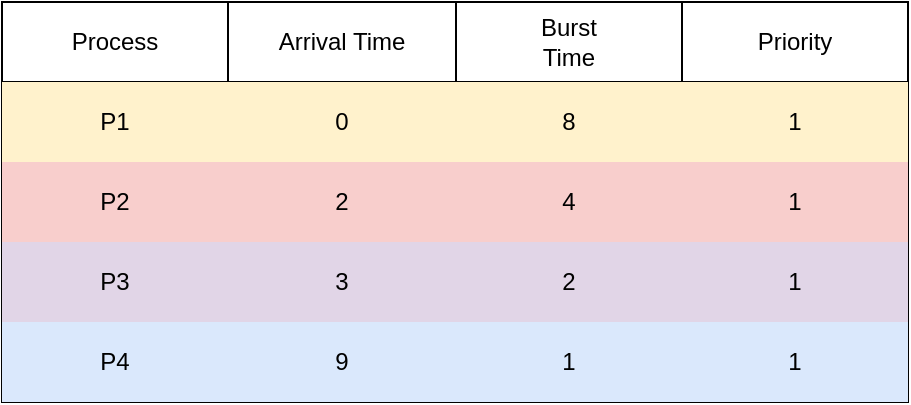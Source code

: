 <mxfile version="13.5.4" type="github">
  <diagram id="_ENc8ea7q0bIa4rcxyxo" name="Page-1">
    <mxGraphModel dx="746" dy="971" grid="1" gridSize="10" guides="1" tooltips="1" connect="1" arrows="1" fold="1" page="1" pageScale="1" pageWidth="827" pageHeight="1169" math="0" shadow="0">
      <root>
        <mxCell id="0" />
        <mxCell id="1" parent="0" />
        <mxCell id="VQRGFevOgvW-jtlJBOQA-1" value="" style="shape=table;html=1;whiteSpace=wrap;startSize=0;container=1;collapsible=0;childLayout=tableLayout;" vertex="1" parent="1">
          <mxGeometry x="190" y="220" width="453" height="200" as="geometry" />
        </mxCell>
        <mxCell id="VQRGFevOgvW-jtlJBOQA-2" value="" style="shape=partialRectangle;html=1;whiteSpace=wrap;collapsible=0;dropTarget=0;pointerEvents=0;fillColor=none;top=0;left=0;bottom=0;right=0;points=[[0,0.5],[1,0.5]];portConstraint=eastwest;" vertex="1" parent="VQRGFevOgvW-jtlJBOQA-1">
          <mxGeometry width="453" height="40" as="geometry" />
        </mxCell>
        <mxCell id="VQRGFevOgvW-jtlJBOQA-3" value="Process" style="shape=partialRectangle;html=1;whiteSpace=wrap;connectable=0;overflow=hidden;fillColor=none;top=0;left=0;bottom=0;right=0;" vertex="1" parent="VQRGFevOgvW-jtlJBOQA-2">
          <mxGeometry width="113" height="40" as="geometry" />
        </mxCell>
        <mxCell id="VQRGFevOgvW-jtlJBOQA-4" value="Arrival Time" style="shape=partialRectangle;html=1;whiteSpace=wrap;connectable=0;overflow=hidden;fillColor=none;top=0;left=0;bottom=0;right=0;" vertex="1" parent="VQRGFevOgvW-jtlJBOQA-2">
          <mxGeometry x="113" width="114" height="40" as="geometry" />
        </mxCell>
        <mxCell id="VQRGFevOgvW-jtlJBOQA-5" value="Burst&lt;br&gt;Time" style="shape=partialRectangle;html=1;whiteSpace=wrap;connectable=0;overflow=hidden;fillColor=none;top=0;left=0;bottom=0;right=0;" vertex="1" parent="VQRGFevOgvW-jtlJBOQA-2">
          <mxGeometry x="227" width="113" height="40" as="geometry" />
        </mxCell>
        <mxCell id="VQRGFevOgvW-jtlJBOQA-22" value="Priority" style="shape=partialRectangle;html=1;whiteSpace=wrap;connectable=0;overflow=hidden;fillColor=none;top=0;left=0;bottom=0;right=0;" vertex="1" parent="VQRGFevOgvW-jtlJBOQA-2">
          <mxGeometry x="340" width="113" height="40" as="geometry" />
        </mxCell>
        <mxCell id="VQRGFevOgvW-jtlJBOQA-6" value="" style="shape=partialRectangle;html=1;whiteSpace=wrap;collapsible=0;dropTarget=0;pointerEvents=0;fillColor=none;top=0;left=0;bottom=0;right=0;points=[[0,0.5],[1,0.5]];portConstraint=eastwest;" vertex="1" parent="VQRGFevOgvW-jtlJBOQA-1">
          <mxGeometry y="40" width="453" height="40" as="geometry" />
        </mxCell>
        <mxCell id="VQRGFevOgvW-jtlJBOQA-7" value="P1" style="shape=partialRectangle;html=1;whiteSpace=wrap;connectable=0;overflow=hidden;fillColor=#fff2cc;top=0;left=0;bottom=0;right=0;strokeColor=#d6b656;" vertex="1" parent="VQRGFevOgvW-jtlJBOQA-6">
          <mxGeometry width="113" height="40" as="geometry" />
        </mxCell>
        <mxCell id="VQRGFevOgvW-jtlJBOQA-8" value="0" style="shape=partialRectangle;html=1;whiteSpace=wrap;connectable=0;overflow=hidden;fillColor=#fff2cc;top=0;left=0;bottom=0;right=0;strokeColor=#d6b656;" vertex="1" parent="VQRGFevOgvW-jtlJBOQA-6">
          <mxGeometry x="113" width="114" height="40" as="geometry" />
        </mxCell>
        <mxCell id="VQRGFevOgvW-jtlJBOQA-9" value="8" style="shape=partialRectangle;html=1;whiteSpace=wrap;connectable=0;overflow=hidden;fillColor=#fff2cc;top=0;left=0;bottom=0;right=0;strokeColor=#d6b656;" vertex="1" parent="VQRGFevOgvW-jtlJBOQA-6">
          <mxGeometry x="227" width="113" height="40" as="geometry" />
        </mxCell>
        <mxCell id="VQRGFevOgvW-jtlJBOQA-23" value="1" style="shape=partialRectangle;html=1;whiteSpace=wrap;connectable=0;overflow=hidden;fillColor=#fff2cc;top=0;left=0;bottom=0;right=0;strokeColor=#d6b656;" vertex="1" parent="VQRGFevOgvW-jtlJBOQA-6">
          <mxGeometry x="340" width="113" height="40" as="geometry" />
        </mxCell>
        <mxCell id="VQRGFevOgvW-jtlJBOQA-10" value="" style="shape=partialRectangle;html=1;whiteSpace=wrap;collapsible=0;dropTarget=0;pointerEvents=0;fillColor=none;top=0;left=0;bottom=0;right=0;points=[[0,0.5],[1,0.5]];portConstraint=eastwest;" vertex="1" parent="VQRGFevOgvW-jtlJBOQA-1">
          <mxGeometry y="80" width="453" height="40" as="geometry" />
        </mxCell>
        <mxCell id="VQRGFevOgvW-jtlJBOQA-11" value="P2" style="shape=partialRectangle;html=1;whiteSpace=wrap;connectable=0;overflow=hidden;fillColor=#f8cecc;top=0;left=0;bottom=0;right=0;strokeColor=#b85450;" vertex="1" parent="VQRGFevOgvW-jtlJBOQA-10">
          <mxGeometry width="113" height="40" as="geometry" />
        </mxCell>
        <mxCell id="VQRGFevOgvW-jtlJBOQA-12" value="2" style="shape=partialRectangle;html=1;whiteSpace=wrap;connectable=0;overflow=hidden;fillColor=#f8cecc;top=0;left=0;bottom=0;right=0;strokeColor=#b85450;" vertex="1" parent="VQRGFevOgvW-jtlJBOQA-10">
          <mxGeometry x="113" width="114" height="40" as="geometry" />
        </mxCell>
        <mxCell id="VQRGFevOgvW-jtlJBOQA-13" value="4" style="shape=partialRectangle;html=1;whiteSpace=wrap;connectable=0;overflow=hidden;fillColor=#f8cecc;top=0;left=0;bottom=0;right=0;strokeColor=#b85450;" vertex="1" parent="VQRGFevOgvW-jtlJBOQA-10">
          <mxGeometry x="227" width="113" height="40" as="geometry" />
        </mxCell>
        <mxCell id="VQRGFevOgvW-jtlJBOQA-24" value="1" style="shape=partialRectangle;html=1;whiteSpace=wrap;connectable=0;overflow=hidden;fillColor=#f8cecc;top=0;left=0;bottom=0;right=0;strokeColor=#b85450;" vertex="1" parent="VQRGFevOgvW-jtlJBOQA-10">
          <mxGeometry x="340" width="113" height="40" as="geometry" />
        </mxCell>
        <mxCell id="VQRGFevOgvW-jtlJBOQA-14" value="" style="shape=partialRectangle;html=1;whiteSpace=wrap;collapsible=0;dropTarget=0;pointerEvents=0;fillColor=none;top=0;left=0;bottom=0;right=0;points=[[0,0.5],[1,0.5]];portConstraint=eastwest;" vertex="1" parent="VQRGFevOgvW-jtlJBOQA-1">
          <mxGeometry y="120" width="453" height="40" as="geometry" />
        </mxCell>
        <mxCell id="VQRGFevOgvW-jtlJBOQA-15" value="P3" style="shape=partialRectangle;html=1;whiteSpace=wrap;connectable=0;overflow=hidden;fillColor=#e1d5e7;top=0;left=0;bottom=0;right=0;strokeColor=#9673a6;" vertex="1" parent="VQRGFevOgvW-jtlJBOQA-14">
          <mxGeometry width="113" height="40" as="geometry" />
        </mxCell>
        <mxCell id="VQRGFevOgvW-jtlJBOQA-16" value="3" style="shape=partialRectangle;html=1;whiteSpace=wrap;connectable=0;overflow=hidden;fillColor=#e1d5e7;top=0;left=0;bottom=0;right=0;strokeColor=#9673a6;" vertex="1" parent="VQRGFevOgvW-jtlJBOQA-14">
          <mxGeometry x="113" width="114" height="40" as="geometry" />
        </mxCell>
        <mxCell id="VQRGFevOgvW-jtlJBOQA-17" value="2" style="shape=partialRectangle;html=1;whiteSpace=wrap;connectable=0;overflow=hidden;fillColor=#e1d5e7;top=0;left=0;bottom=0;right=0;strokeColor=#9673a6;" vertex="1" parent="VQRGFevOgvW-jtlJBOQA-14">
          <mxGeometry x="227" width="113" height="40" as="geometry" />
        </mxCell>
        <mxCell id="VQRGFevOgvW-jtlJBOQA-25" value="1" style="shape=partialRectangle;html=1;whiteSpace=wrap;connectable=0;overflow=hidden;fillColor=#e1d5e7;top=0;left=0;bottom=0;right=0;strokeColor=#9673a6;" vertex="1" parent="VQRGFevOgvW-jtlJBOQA-14">
          <mxGeometry x="340" width="113" height="40" as="geometry" />
        </mxCell>
        <mxCell id="VQRGFevOgvW-jtlJBOQA-18" value="" style="shape=partialRectangle;html=1;whiteSpace=wrap;collapsible=0;dropTarget=0;pointerEvents=0;fillColor=none;top=0;left=0;bottom=0;right=0;points=[[0,0.5],[1,0.5]];portConstraint=eastwest;" vertex="1" parent="VQRGFevOgvW-jtlJBOQA-1">
          <mxGeometry y="160" width="453" height="40" as="geometry" />
        </mxCell>
        <mxCell id="VQRGFevOgvW-jtlJBOQA-19" value="P4" style="shape=partialRectangle;html=1;whiteSpace=wrap;connectable=0;overflow=hidden;fillColor=#dae8fc;top=0;left=0;bottom=0;right=0;strokeColor=#6c8ebf;" vertex="1" parent="VQRGFevOgvW-jtlJBOQA-18">
          <mxGeometry width="113" height="40" as="geometry" />
        </mxCell>
        <mxCell id="VQRGFevOgvW-jtlJBOQA-20" value="9" style="shape=partialRectangle;html=1;whiteSpace=wrap;connectable=0;overflow=hidden;fillColor=#dae8fc;top=0;left=0;bottom=0;right=0;strokeColor=#6c8ebf;" vertex="1" parent="VQRGFevOgvW-jtlJBOQA-18">
          <mxGeometry x="113" width="114" height="40" as="geometry" />
        </mxCell>
        <mxCell id="VQRGFevOgvW-jtlJBOQA-21" value="1" style="shape=partialRectangle;html=1;whiteSpace=wrap;connectable=0;overflow=hidden;fillColor=#dae8fc;top=0;left=0;bottom=0;right=0;strokeColor=#6c8ebf;" vertex="1" parent="VQRGFevOgvW-jtlJBOQA-18">
          <mxGeometry x="227" width="113" height="40" as="geometry" />
        </mxCell>
        <mxCell id="VQRGFevOgvW-jtlJBOQA-26" value="1" style="shape=partialRectangle;html=1;whiteSpace=wrap;connectable=0;overflow=hidden;fillColor=#dae8fc;top=0;left=0;bottom=0;right=0;strokeColor=#6c8ebf;" vertex="1" parent="VQRGFevOgvW-jtlJBOQA-18">
          <mxGeometry x="340" width="113" height="40" as="geometry" />
        </mxCell>
      </root>
    </mxGraphModel>
  </diagram>
</mxfile>
